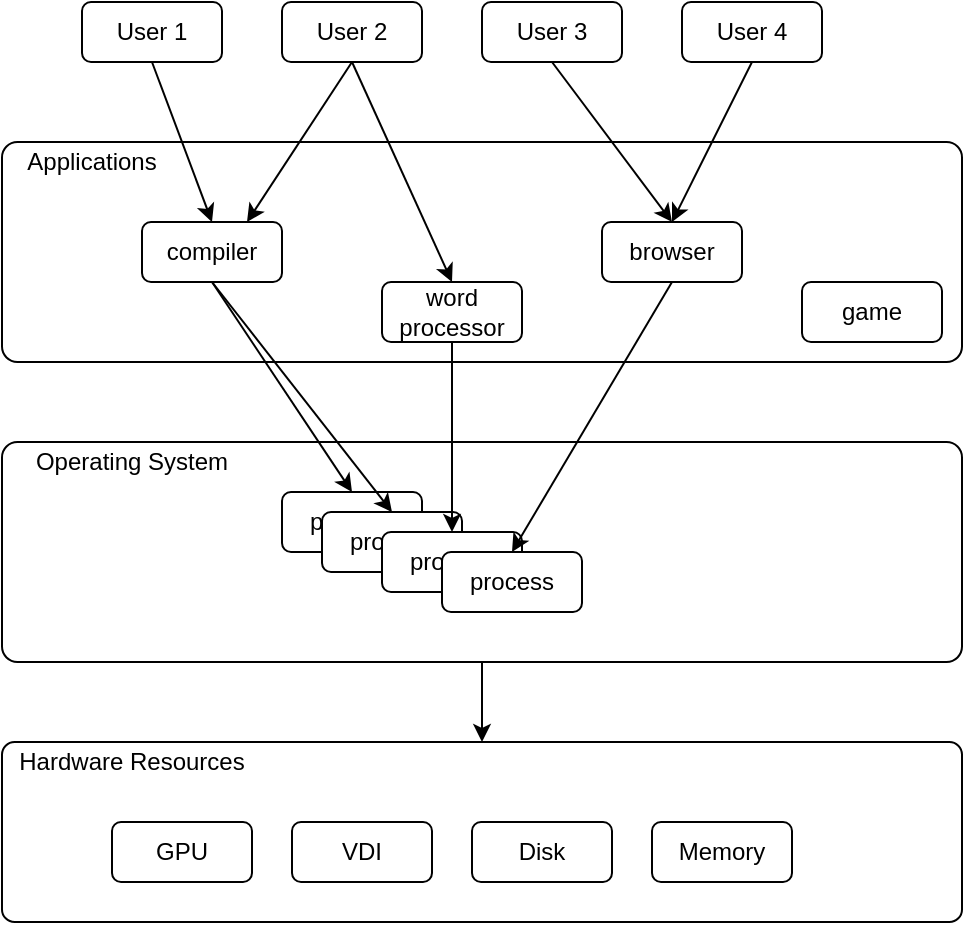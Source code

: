 <mxfile>
    <diagram id="SjNLXglnM3b_qnZsd4fl" name="Page-1">
        <mxGraphModel dx="851" dy="1290" grid="1" gridSize="10" guides="1" tooltips="1" connect="1" arrows="1" fold="1" page="1" pageScale="1" pageWidth="850" pageHeight="1100" math="0" shadow="0">
            <root>
                <mxCell id="0"/>
                <mxCell id="1" parent="0"/>
                <mxCell id="2" value="User 1" style="rounded=1;whiteSpace=wrap;html=1;" vertex="1" parent="1">
                    <mxGeometry x="100" y="150" width="70" height="30" as="geometry"/>
                </mxCell>
                <mxCell id="3" value="User 2" style="rounded=1;whiteSpace=wrap;html=1;" vertex="1" parent="1">
                    <mxGeometry x="200" y="150" width="70" height="30" as="geometry"/>
                </mxCell>
                <mxCell id="4" value="User 3" style="rounded=1;whiteSpace=wrap;html=1;" vertex="1" parent="1">
                    <mxGeometry x="300" y="150" width="70" height="30" as="geometry"/>
                </mxCell>
                <mxCell id="5" value="User 4" style="rounded=1;whiteSpace=wrap;html=1;" vertex="1" parent="1">
                    <mxGeometry x="400" y="150" width="70" height="30" as="geometry"/>
                </mxCell>
                <mxCell id="7" value="" style="rounded=1;whiteSpace=wrap;html=1;arcSize=7;" vertex="1" parent="1">
                    <mxGeometry x="60" y="220" width="480" height="110" as="geometry"/>
                </mxCell>
                <mxCell id="9" value="Applications" style="text;html=1;strokeColor=none;fillColor=none;align=center;verticalAlign=middle;whiteSpace=wrap;rounded=0;" vertex="1" parent="1">
                    <mxGeometry x="60" y="220" width="90" height="20" as="geometry"/>
                </mxCell>
                <mxCell id="10" value="compiler" style="rounded=1;whiteSpace=wrap;html=1;" vertex="1" parent="1">
                    <mxGeometry x="130" y="260" width="70" height="30" as="geometry"/>
                </mxCell>
                <mxCell id="11" value="word processor" style="rounded=1;whiteSpace=wrap;html=1;" vertex="1" parent="1">
                    <mxGeometry x="250" y="290" width="70" height="30" as="geometry"/>
                </mxCell>
                <mxCell id="12" value="browser" style="rounded=1;whiteSpace=wrap;html=1;" vertex="1" parent="1">
                    <mxGeometry x="360" y="260" width="70" height="30" as="geometry"/>
                </mxCell>
                <mxCell id="13" value="game" style="rounded=1;whiteSpace=wrap;html=1;" vertex="1" parent="1">
                    <mxGeometry x="460" y="290" width="70" height="30" as="geometry"/>
                </mxCell>
                <mxCell id="28" style="edgeStyle=orthogonalEdgeStyle;rounded=0;orthogonalLoop=1;jettySize=auto;html=1;exitX=0.5;exitY=1;exitDx=0;exitDy=0;entryX=0.5;entryY=0;entryDx=0;entryDy=0;" edge="1" parent="1" source="15" target="22">
                    <mxGeometry relative="1" as="geometry"/>
                </mxCell>
                <mxCell id="15" value="" style="rounded=1;whiteSpace=wrap;html=1;arcSize=7;" vertex="1" parent="1">
                    <mxGeometry x="60" y="370" width="480" height="110" as="geometry"/>
                </mxCell>
                <mxCell id="16" value="Operating System" style="text;html=1;strokeColor=none;fillColor=none;align=center;verticalAlign=middle;whiteSpace=wrap;rounded=0;" vertex="1" parent="1">
                    <mxGeometry x="60" y="370" width="130" height="20" as="geometry"/>
                </mxCell>
                <mxCell id="17" value="process" style="rounded=1;whiteSpace=wrap;html=1;" vertex="1" parent="1">
                    <mxGeometry x="200" y="395" width="70" height="30" as="geometry"/>
                </mxCell>
                <mxCell id="18" value="process" style="rounded=1;whiteSpace=wrap;html=1;" vertex="1" parent="1">
                    <mxGeometry x="220" y="405" width="70" height="30" as="geometry"/>
                </mxCell>
                <mxCell id="19" value="process" style="rounded=1;whiteSpace=wrap;html=1;" vertex="1" parent="1">
                    <mxGeometry x="250" y="415" width="70" height="30" as="geometry"/>
                </mxCell>
                <mxCell id="20" value="process" style="rounded=1;whiteSpace=wrap;html=1;" vertex="1" parent="1">
                    <mxGeometry x="280" y="425" width="70" height="30" as="geometry"/>
                </mxCell>
                <mxCell id="22" value="" style="rounded=1;whiteSpace=wrap;html=1;arcSize=7;" vertex="1" parent="1">
                    <mxGeometry x="60" y="520" width="480" height="90" as="geometry"/>
                </mxCell>
                <mxCell id="23" value="Hardware Resources" style="text;html=1;strokeColor=none;fillColor=none;align=center;verticalAlign=middle;whiteSpace=wrap;rounded=0;" vertex="1" parent="1">
                    <mxGeometry x="60" y="520" width="130" height="20" as="geometry"/>
                </mxCell>
                <mxCell id="24" value="GPU" style="rounded=1;whiteSpace=wrap;html=1;" vertex="1" parent="1">
                    <mxGeometry x="115" y="560" width="70" height="30" as="geometry"/>
                </mxCell>
                <mxCell id="25" value="VDI" style="rounded=1;whiteSpace=wrap;html=1;" vertex="1" parent="1">
                    <mxGeometry x="205" y="560" width="70" height="30" as="geometry"/>
                </mxCell>
                <mxCell id="26" value="Disk" style="rounded=1;whiteSpace=wrap;html=1;" vertex="1" parent="1">
                    <mxGeometry x="295" y="560" width="70" height="30" as="geometry"/>
                </mxCell>
                <mxCell id="27" value="Memory" style="rounded=1;whiteSpace=wrap;html=1;" vertex="1" parent="1">
                    <mxGeometry x="385" y="560" width="70" height="30" as="geometry"/>
                </mxCell>
                <mxCell id="30" value="" style="endArrow=classic;html=1;exitX=0.5;exitY=1;exitDx=0;exitDy=0;entryX=0.5;entryY=0;entryDx=0;entryDy=0;" edge="1" parent="1" source="2" target="10">
                    <mxGeometry width="50" height="50" relative="1" as="geometry">
                        <mxPoint x="150" y="230" as="sourcePoint"/>
                        <mxPoint x="200" y="180" as="targetPoint"/>
                    </mxGeometry>
                </mxCell>
                <mxCell id="31" value="" style="endArrow=classic;html=1;exitX=0.5;exitY=1;exitDx=0;exitDy=0;entryX=0.5;entryY=0;entryDx=0;entryDy=0;" edge="1" parent="1" source="3" target="11">
                    <mxGeometry width="50" height="50" relative="1" as="geometry">
                        <mxPoint x="240" y="190" as="sourcePoint"/>
                        <mxPoint x="270" y="270" as="targetPoint"/>
                    </mxGeometry>
                </mxCell>
                <mxCell id="32" value="" style="endArrow=classic;html=1;exitX=0.5;exitY=1;exitDx=0;exitDy=0;entryX=0.75;entryY=0;entryDx=0;entryDy=0;" edge="1" parent="1" source="3" target="10">
                    <mxGeometry width="50" height="50" relative="1" as="geometry">
                        <mxPoint x="155" y="200" as="sourcePoint"/>
                        <mxPoint x="185" y="280" as="targetPoint"/>
                    </mxGeometry>
                </mxCell>
                <mxCell id="33" value="" style="endArrow=classic;html=1;exitX=0.5;exitY=1;exitDx=0;exitDy=0;entryX=0.5;entryY=0;entryDx=0;entryDy=0;" edge="1" parent="1" source="4" target="12">
                    <mxGeometry width="50" height="50" relative="1" as="geometry">
                        <mxPoint x="165" y="210" as="sourcePoint"/>
                        <mxPoint x="195" y="290" as="targetPoint"/>
                    </mxGeometry>
                </mxCell>
                <mxCell id="35" value="" style="endArrow=classic;html=1;exitX=0.5;exitY=1;exitDx=0;exitDy=0;entryX=0.5;entryY=0;entryDx=0;entryDy=0;" edge="1" parent="1" source="5" target="12">
                    <mxGeometry width="50" height="50" relative="1" as="geometry">
                        <mxPoint x="175" y="220" as="sourcePoint"/>
                        <mxPoint x="205" y="300" as="targetPoint"/>
                    </mxGeometry>
                </mxCell>
                <mxCell id="38" value="" style="endArrow=classic;html=1;exitX=0.5;exitY=1;exitDx=0;exitDy=0;entryX=0.5;entryY=0;entryDx=0;entryDy=0;" edge="1" parent="1" source="10" target="17">
                    <mxGeometry width="50" height="50" relative="1" as="geometry">
                        <mxPoint x="185" y="230" as="sourcePoint"/>
                        <mxPoint x="215" y="310" as="targetPoint"/>
                    </mxGeometry>
                </mxCell>
                <mxCell id="39" value="" style="endArrow=classic;html=1;exitX=0.5;exitY=1;exitDx=0;exitDy=0;entryX=0.5;entryY=0;entryDx=0;entryDy=0;" edge="1" parent="1" source="10" target="18">
                    <mxGeometry width="50" height="50" relative="1" as="geometry">
                        <mxPoint x="195" y="240" as="sourcePoint"/>
                        <mxPoint x="225" y="320" as="targetPoint"/>
                    </mxGeometry>
                </mxCell>
                <mxCell id="40" value="" style="endArrow=classic;html=1;exitX=0.5;exitY=1;exitDx=0;exitDy=0;entryX=0.5;entryY=0;entryDx=0;entryDy=0;" edge="1" parent="1" source="11" target="19">
                    <mxGeometry width="50" height="50" relative="1" as="geometry">
                        <mxPoint x="205" y="250" as="sourcePoint"/>
                        <mxPoint x="235" y="330" as="targetPoint"/>
                    </mxGeometry>
                </mxCell>
                <mxCell id="41" value="" style="endArrow=classic;html=1;entryX=0.5;entryY=0;entryDx=0;entryDy=0;exitX=0.5;exitY=1;exitDx=0;exitDy=0;" edge="1" parent="1" source="12" target="20">
                    <mxGeometry width="50" height="50" relative="1" as="geometry">
                        <mxPoint x="215" y="260" as="sourcePoint"/>
                        <mxPoint x="245" y="340" as="targetPoint"/>
                    </mxGeometry>
                </mxCell>
            </root>
        </mxGraphModel>
    </diagram>
</mxfile>